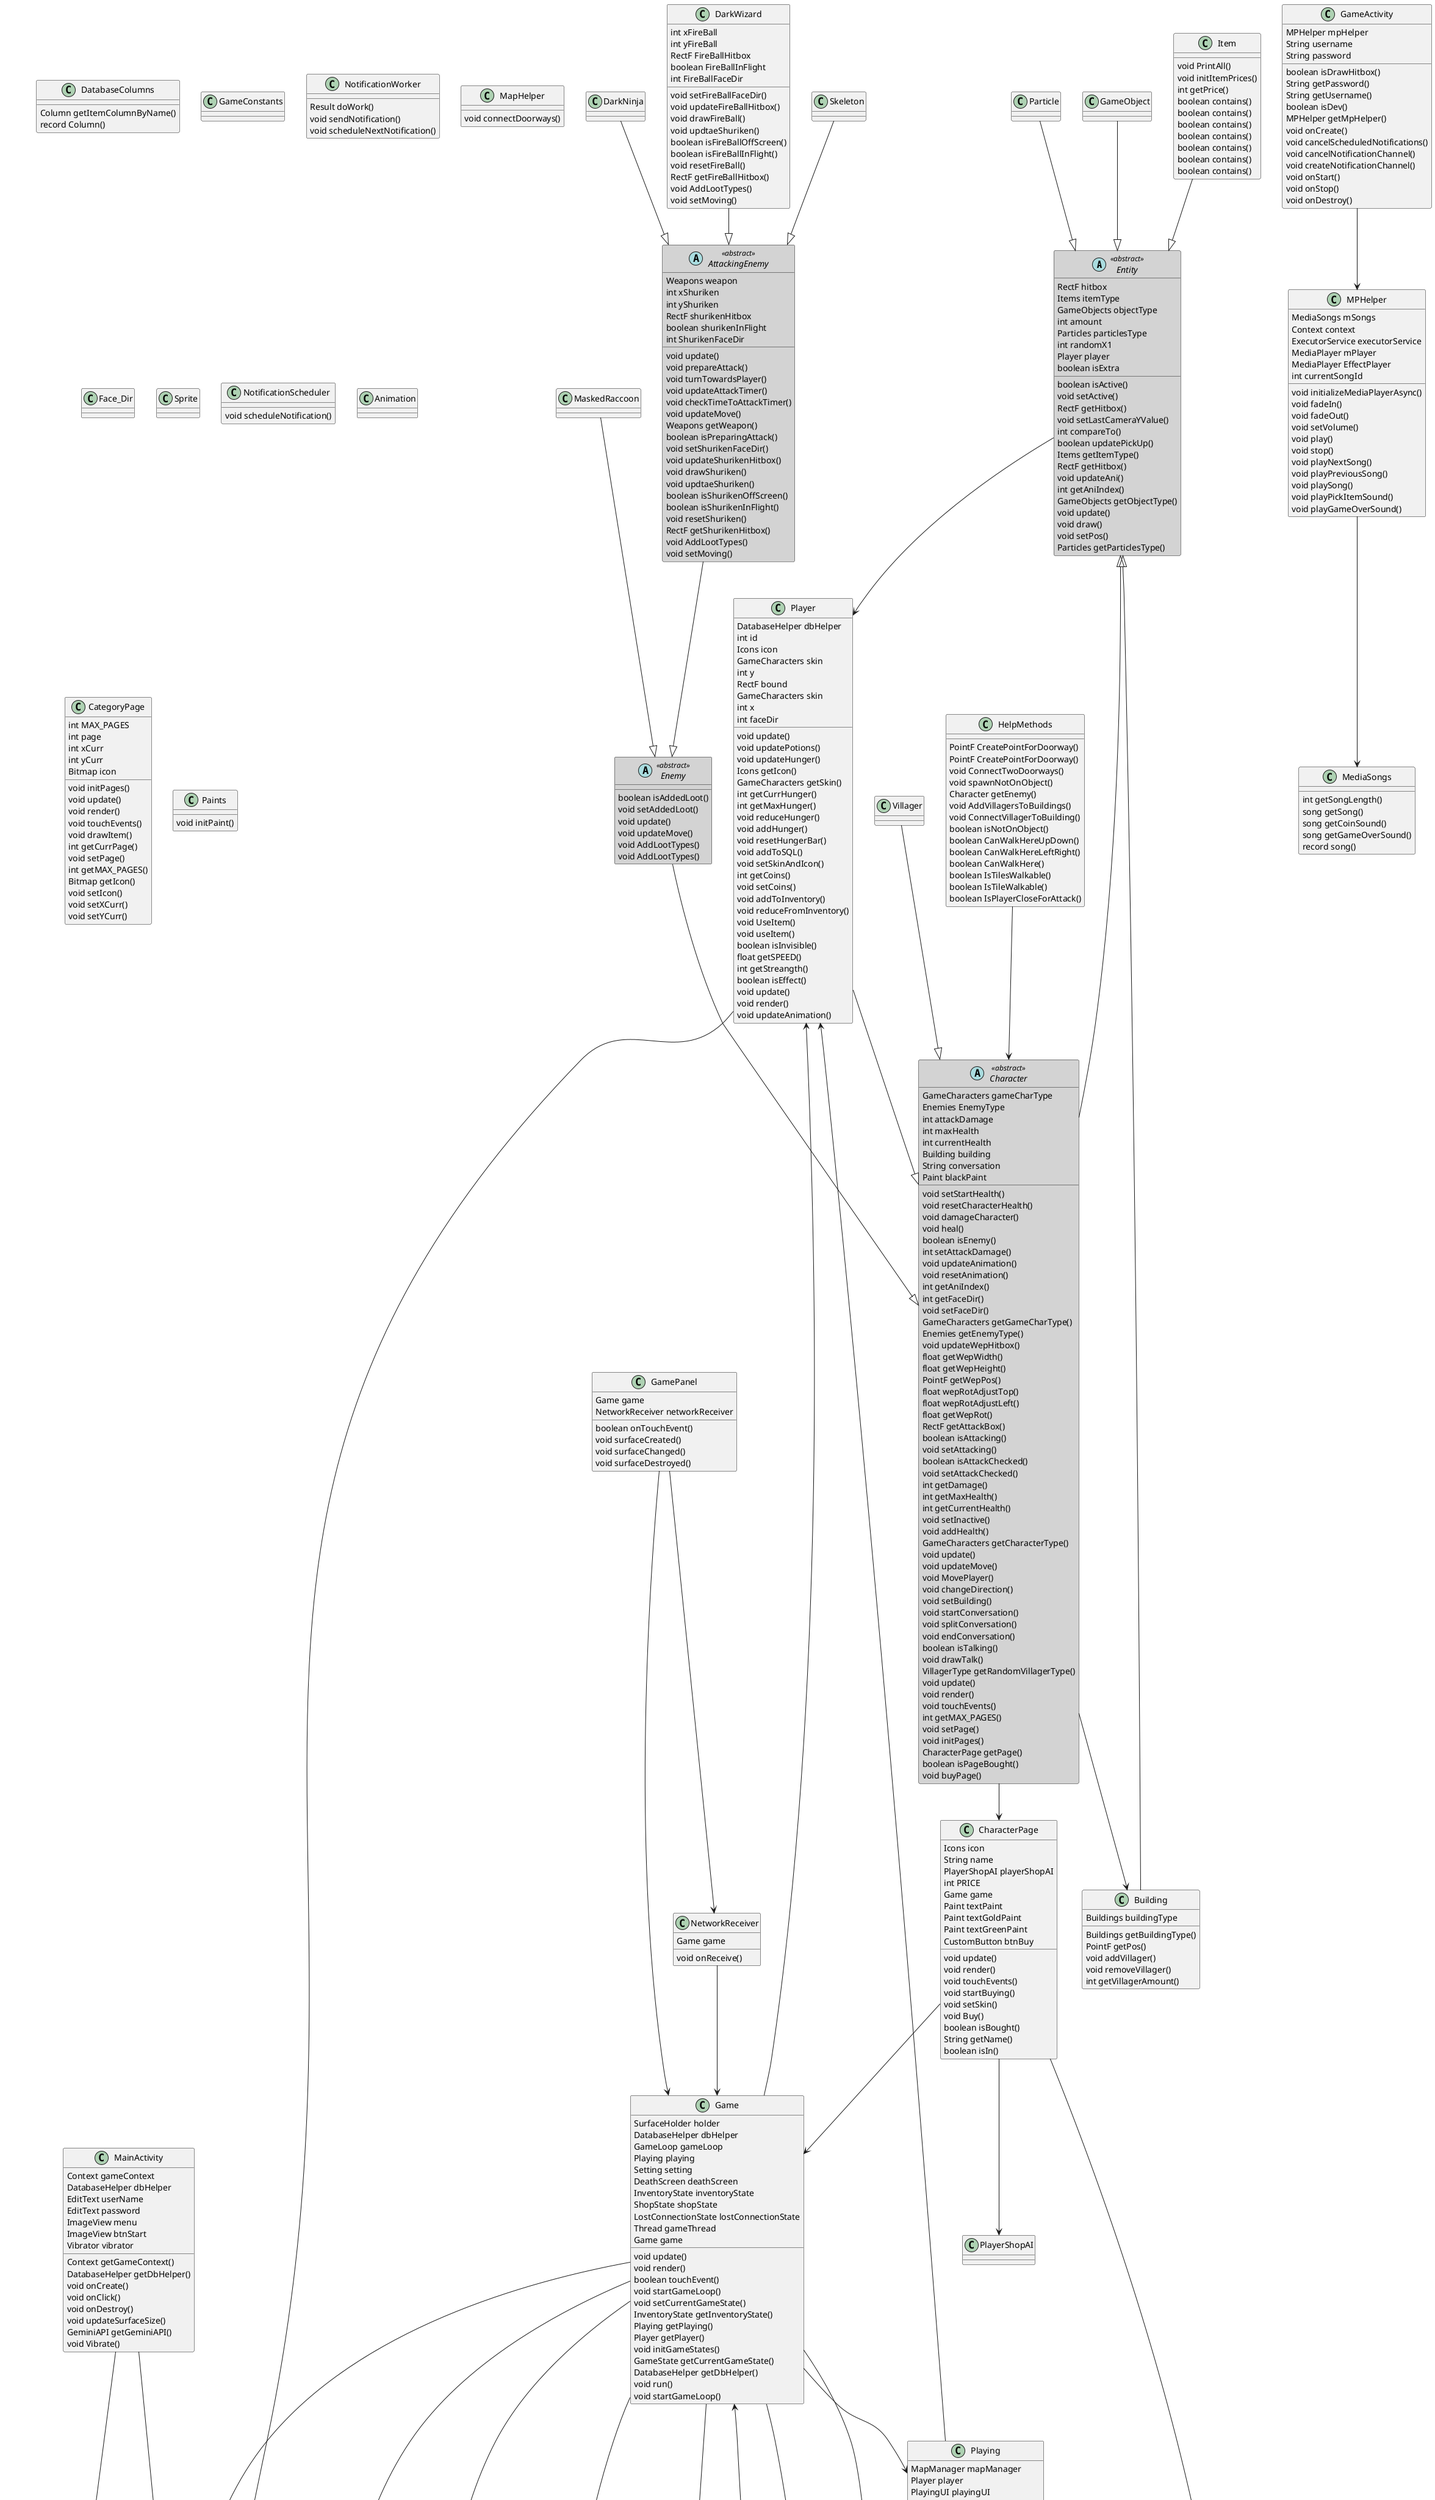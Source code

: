 @startuml
skinparam classAttributeIconSize 0
skinparam class {
  BackgroundColor<<interface>> LightBlue
  BackgroundColor<<abstract>> LightGray
}
abstract class Entity <<abstract>> {
  RectF hitbox
  Items itemType
  GameObjects objectType
  int amount
  Particles particlesType
  int randomX1
  Player player
  boolean isExtra
  boolean isActive()
  void setActive()
  RectF getHitbox()
  void setLastCameraYValue()
  int compareTo()
  boolean updatePickUp()
  Items getItemType()
  RectF getHitbox()
  void updateAni()
  int getAniIndex()
  GameObjects getObjectType()
  void update()
  void draw()
  void setPos()
  Particles getParticlesType()
}
class Doorway {
  GameMap gameMapLocatedIn
  Doorway doorwayConnectedTo
  PointF doorwayPoint
  void connectDoorway()
  Doorway getDoorwayConnectedTo()
  boolean isPlayerInsideDoorway()
  boolean isDoorwayActive()
  void setDoorwayActive()
  PointF getPosOfDoorway()
  GameMap getGameMapLocatedIn()
}
class DatabaseColumns {
  Column getItemColumnByName()
  record Column()
}
class DarkNinja {
}
class Particle {
}
class Item {
  void PrintAll()
  void initItemPrices()
  int getPrice()
  boolean contains()
  boolean contains()
  boolean contains()
  boolean contains()
  boolean contains()
  boolean contains()
  boolean contains()
}
class InventoryState {
  Paint BlackPaint
  InventorySloth lstItem
  void update()
  void render()
  void drawItem()
  void touchEvents()
  void moveItem()
}
class GameObject {
}
class GameActivity {
  MPHelper mpHelper
  String username
  String password
  boolean isDrawHitbox()
  String getPassword()
  String getUsername()
  boolean isDev()
  MPHelper getMpHelper()
  void onCreate()
  void cancelScheduledNotifications()
  void cancelNotificationChannel()
  void createNotificationChannel()
  void onStart()
  void onStop()
  void onDestroy()
}
abstract class Enemy <<abstract>> {
  boolean isAddedLoot()
  void setAddedLoot()
  void update()
  void updateMove()
  void AddLootTypes()
  void AddLootTypes()
}
class Villager {
}
class GameConstants {
}
class Player {
  DatabaseHelper dbHelper
  int id
  Icons icon
  GameCharacters skin
  int y
  RectF bound
  GameCharacters skin
  int x
  int faceDir
  void update()
  void updatePotions()
  void updateHunger()
  Icons getIcon()
  GameCharacters getSkin()
  int getCurrHunger()
  int getMaxHunger()
  void reduceHunger()
  void addHunger()
  void resetHungerBar()
  void addToSQL()
  void setSkinAndIcon()
  int getCoins()
  void setCoins()
  void addToInventory()
  void reduceFromInventory()
  void UseItem()
  void useItem()
  boolean isInvisible()
  float getSPEED()
  int getStreangth()
  boolean isEffect()
  void update()
  void render()
  void updateAnimation()
}
abstract class Character <<abstract>> {
  GameCharacters gameCharType
  Enemies EnemyType
  int attackDamage
  int maxHealth
  int currentHealth
  Building building
  String conversation
  Paint blackPaint
  void setStartHealth()
  void resetCharacterHealth()
  void damageCharacter()
  void heal()
  boolean isEnemy()
  int setAttackDamage()
  void updateAnimation()
  void resetAnimation()
  int getAniIndex()
  int getFaceDir()
  void setFaceDir()
  GameCharacters getGameCharType()
  Enemies getEnemyType()
  void updateWepHitbox()
  float getWepWidth()
  float getWepHeight()
  PointF getWepPos()
  float wepRotAdjustTop()
  float wepRotAdjustLeft()
  float getWepRot()
  RectF getAttackBox()
  boolean isAttacking()
  void setAttacking()
  boolean isAttackChecked()
  void setAttackChecked()
  int getDamage()
  int getMaxHealth()
  int getCurrentHealth()
  void setInactive()
  void addHealth()
  GameCharacters getCharacterType()
  void update()
  void updateMove()
  void MovePlayer()
  void changeDirection()
  void setBuilding()
  void startConversation()
  void splitConversation()
  void endConversation()
  boolean isTalking()
  void drawTalk()
  VillagerType getRandomVillagerType()
  void update()
  void render()
  void touchEvents()
  int getMAX_PAGES()
  void setPage()
  void initPages()
  CharacterPage getPage()
  boolean isPageBought()
  void buyPage()
}
abstract class BaseState <<abstract>> {
  Game game
  Paint Paint
  CustomButton btnSound
  CustomButton btnBack
  CustomButton btnGeminiActive
  CustomButton btnNext
  CustomButton btnPrev
  Paint BlackPaint
  Paint textPaint
  Paint paint
  ItemShop shopItemState
  CharacterShop shopCharactersState
  int maxPagesInThis
  Game getGame()
  boolean isIn()
  void update()
  void render()
  void touchEvents()
  void update()
  void render()
  void drawArrow()
  void drawSong()
  void drawButtons()
  void drawBackground()
  void touchEvents()
  void update()
  void render()
  void setPage()
  void drawBackground()
  int calculateCoinsLength()
  void drawArrow()
  void touchEvents()
  void initStates()
  void setIsBuying()
  void setState()
}
class Setting {
}
class LostConnectionState {
}
class PlayingUI {
}
class ItemHelper {
}
class Game {
  SurfaceHolder holder
  DatabaseHelper dbHelper
  GameLoop gameLoop
  Playing playing
  Setting setting
  DeathScreen deathScreen
  InventoryState inventoryState
  ShopState shopState
  LostConnectionState lostConnectionState
  Thread gameThread
  Game game
  void update()
  void render()
  boolean touchEvent()
  void startGameLoop()
  void setCurrentGameState()
  InventoryState getInventoryState()
  Playing getPlaying()
  Player getPlayer()
  void initGameStates()
  GameState getCurrentGameState()
  DatabaseHelper getDbHelper()
  void run()
  void startGameLoop()
}
class GameLoop {
}
class MaskedRaccoon {
}
class NotificationWorker {
  Result doWork()
  void sendNotification()
  void scheduleNextNotification()
}
class Building {
  Buildings buildingType
  Buildings getBuildingType()
  PointF getPos()
  void addVillager()
  void removeVillager()
  int getVillagerAmount()
}
class ItemShop {
  ShopState shopState
  ItemHelper itemHelper
  BuyPage buyPage
  ShopSloth currSS
  void addCategory()
  void InitCategorys()
  void update()
  void render()
  void touchEvents()
  void drawButtons()
  ShopSloth getCurrSS()
  ItemHelper getItemHelper()
  ShopState getShopState()
  void setPage()
  int getMAX_PAGES()
  void setCategory()
}
class GeminiAPI {
  String askGemini()
  void onResponse()
  void onFailure()
  void askGemini()
  void onFailure()
  void onResponse()
  void setIsShowText()
  boolean isShowText()
}
class Playing {
  MapManager mapManager
  Player player
  PlayingUI playingUI
  boolean movePlayer
  PointF lastTouchDiff
  boolean doorwayJustPassed
  boolean listOfEntitiesMade
  InventorySloth lastItem
  Paint circlePaint
  Playing playing
  CustomButton btnSetting
  CustomButton btnInventory
  CustomButton btnShop
  Paint BlackPaint
  boolean touchDown
  void calcStartCameraValues()
  void update()
  void updateDarkWizard()
  void updateDarkNinja()
  void generateEnemies()
  void updateVillager()
  boolean isNearTalk()
  void updateItems()
  void pickItem()
  boolean isNear()
  void updateMaskedRakoon()
  void updateSkeleton()
  void buildEntityList()
  void sortArray()
  void setCameraValues()
  void checkForDoorway()
  void setDoorwayJustPassed()
  void checkEnemyAttack()
  void checkDarkNinjaAttack()
  void checkSkeletonAttack()
  void checkPlayerDead()
  void checkPlayerAttack()
  void render()
  void drawVillager()
  void drawSortedEntities()
  void drawPlayer()
  void drawWeapon()
  void drawEnemyWeapon()
  void drawEnemy()
  void drawHealthBar()
  void updatePlayerMove()
  void setPlayerMoveTrue()
  void setPlayerMoveFalse()
  void touchEvents()
  void resetLastItem()
  Player getPlayer()
  PlayingUI getPlayingUI()
  void setGameStateToSettings()
  void setGameStateToInventory()
  void setGameStateToShop()
  void draw()
  void drawUI()
  void drawHungerBar()
  void drawItemBar()
  void drawItem()
  void drawButtons()
  void drawHealth()
  boolean isInsideRadius()
  boolean checkInsideAttackBtn()
  boolean checkInsideJoyStick()
  void touchEvents()
  void resetJoystickButton()
  boolean isIn()
}
class BuyPage {
  Paint BlackPaint
  Items item
  int amount
  int price
  ItemShop itemShop
  void update()
  void render()
  void touchEvents()
  void buyItems()
  void setNotBuying()
  boolean isInPage()
  void setToPage()
  void updatePrice()
}
class DarkWizard {
  int xFireBall
  int yFireBall
  RectF FireBallHitbox
  boolean FireBallInFlight
  int FireBallFaceDir
  void setFireBallFaceDir()
  void updateFireBallHitbox()
  void drawFireBall()
  void updtaeShuriken()
  boolean isFireBallOffScreen()
  boolean isFireBallInFlight()
  void resetFireBall()
  RectF getFireBallHitbox()
  void AddLootTypes()
  void setMoving()
}
class MapHelper {
  void connectDoorways()
}
class HelpMethods {
  PointF CreatePointForDoorway()
  PointF CreatePointForDoorway()
  void ConnectTwoDoorways()
  void spawnNotOnObject()
  Character getEnemy()
  void AddVillagersToBuildings()
  void ConnectVillagerToBuilding()
  boolean isNotOnObject()
  boolean CanWalkHereUpDown()
  boolean CanWalkHereLeftRight()
  boolean CanWalkHere()
  boolean IsTilesWalkable()
  boolean IsTileWalkable()
  boolean IsPlayerCloseForAttack()
}
class MainActivity {
  Context gameContext
  DatabaseHelper dbHelper
  EditText userName
  EditText password
  ImageView menu
  ImageView btnStart
  Vibrator vibrator
  Context getGameContext()
  DatabaseHelper getDbHelper()
  void onCreate()
  void onClick()
  void onDestroy()
  void updateSurfaceSize()
  GeminiAPI getGeminiAPI()
  void Vibrate()
}
abstract class AttackingEnemy <<abstract>> {
  Weapons weapon
  int xShuriken
  int yShuriken
  RectF shurikenHitbox
  boolean shurikenInFlight
  int ShurikenFaceDir
  void update()
  void prepareAttack()
  void turnTowardsPlayer()
  void updateAttackTimer()
  void checkTimeToAttackTimer()
  void updateMove()
  Weapons getWeapon()
  boolean isPreparingAttack()
  void setShurikenFaceDir()
  void updateShurikenHitbox()
  void drawShuriken()
  void updtaeShuriken()
  boolean isShurikenOffScreen()
  boolean isShurikenInFlight()
  void resetShuriken()
  RectF getShurikenHitbox()
  void AddLootTypes()
  void setMoving()
}
class GamePanel {
  Game game
  NetworkReceiver networkReceiver
  boolean onTouchEvent()
  void surfaceCreated()
  void surfaceChanged()
  void surfaceDestroyed()
}
class Face_Dir {
}
class CharacterPage {
  Icons icon
  String name
  PlayerShopAI playerShopAI
  int PRICE
  Game game
  Paint textPaint
  Paint textGoldPaint
  Paint textGreenPaint
  CustomButton btnBuy
  void update()
  void render()
  void touchEvents()
  void startBuying()
  void setSkin()
  void Buy()
  boolean isBought()
  String getName()
  boolean isIn()
}
class ShopSloth {
  ShopImages getSlothImage()
  int getSlothType()
  boolean hasItem()
}
class CustomButton {
  RectF hitbox
  boolean pushed
  RectF getHitbox()
  boolean isPushed()
  boolean isPushed()
  void setPushed()
  void unPush()
  void setPushed()
  int getPointerId()
}
class Skeleton {
}
class MapManager {
  GameMap currentMap
  Playing playing
  void setCameraValues()
  boolean canMoveHere()
  int getMaxWidthCurrentMap()
  int getMaxHeightCurrentMap()
  void drawItem()
  void drawObject()
  void drawBuilding()
  void drawTiles()
  Doorway isPlayerOnDoorway()
  void changeMap()
  GameMap getCurrentMap()
  void initTestMaps()
}
class MediaSongs {
  int getSongLength()
  song getSong()
  song getCoinSound()
  song getGameOverSound()
  record song()
}
class DeathScreen {
  CustomButton buttonReplay
  void render()
  void drawButtons()
  void drawBackground()
  void touchEvents()
  void update()
}
class Sprite {
}
class GameMap {
  Tiles tilesType
  int MAX_ENEMIES
  int getDrawableAmount()
  void addDoorway()
  Tiles getFloorType()
  int getSpriteID()
  int getArrayWidth()
  int getArrayHeight()
  int getMapWidth()
  int getMapHeight()
  int getMaxEnemies()
}
class PlayerShopAI {
}
class InventorySloth {
  Items item
  Items getItem()
  void setItem()
  int getAmount()
  void setAmount()
  GameImages getImage()
  int getX()
  int getY()
  boolean isIn()
  void addAmount()
  void reduceAmount()
}
class CharacterShop {
}
class NetworkReceiver {
  Game game
  void onReceive()
}
class DatabaseHelper {
  Context context
  SQLiteDatabase db
  void onCreate()
  void onUpgrade()
  int getUserId()
  String getColumnValueById()
  boolean isValidColumn()
  boolean updateIntColumn()
  boolean updateStringColumn()
  boolean isStringrColumn()
  boolean isIntegerColumn()
  void deleteTable()
  boolean registerUser()
  boolean loginUserByUsername()
  void showToast()
  void Log()
  void addIntColumn()
  void reduceIntColumn()
  void setInventory()
  void closeDatabase()
}
class NotificationScheduler {
  void scheduleNotification()
}
class Animation {
}
class MPHelper {
  MediaSongs mSongs
  Context context
  ExecutorService executorService
  MediaPlayer mPlayer
  MediaPlayer EffectPlayer
  int currentSongId
  void initializeMediaPlayerAsync()
  void fadeIn()
  void fadeOut()
  void setVolume()
  void play()
  void stop()
  void playNextSong()
  void playPreviousSong()
  void playSong()
  void playPickItemSound()
  void playGameOverSound()
}
class CategoryPage {
  int MAX_PAGES
  int page
  int xCurr
  int yCurr
  Bitmap icon
  void initPages()
  void update()
  void render()
  void touchEvents()
  void drawItem()
  int getCurrPage()
  void setPage()
  int getMAX_PAGES()
  Bitmap getIcon()
  void setIcon()
  void setXCurr()
  void setYCurr()
}
class Paints {
  void initPaint()
}
class ShopState {
}
Entity --> Player
Doorway --> GameMap
DarkNinja --|> AttackingEnemy
Particle --|> Entity
Item --|> Entity
InventoryState --|> BaseState
InventoryState --> InventorySloth
GameObject --|> Entity
GameActivity --> MPHelper
Enemy --|> Character
Villager --|> Character
Player --|> Character
Player --> DatabaseHelper
Character --|> Entity
Character --> Building
Character --> CharacterPage
BaseState --> ItemShop
BaseState --> CharacterShop
BaseState --> Game
BaseState --> CustomButton
Setting --|> BaseState
LostConnectionState --|> BaseState
Game --> DeathScreen
Game --> Player
Game --> Playing
Game --> Setting
Game --> LostConnectionState
Game --> InventoryState
Game --> DatabaseHelper
Game --> GameLoop
Game --> ShopState
MaskedRaccoon --|> Enemy
Building --|> Entity
ItemShop --|> BaseState
ItemShop --> ItemHelper
ItemShop --> BuyPage
ItemShop --> ShopSloth
ItemShop --> ShopState
Playing --|> BaseState
Playing --> PlayingUI
Playing --> Player
Playing --> CustomButton
Playing --> MapManager
Playing --> InventorySloth
BuyPage --> ItemShop
DarkWizard --|> AttackingEnemy
HelpMethods --> Character
MainActivity --> GeminiAPI
MainActivity --> DatabaseHelper
AttackingEnemy --|> Enemy
GamePanel --> NetworkReceiver
GamePanel --> Game
CharacterPage --> Game
CharacterPage --> PlayerShopAI
CharacterPage --> CustomButton
ShopSloth --|> InventorySloth
Skeleton --|> AttackingEnemy
MapManager --> Doorway
MapManager --> Playing
MapManager --> GameMap
DeathScreen --|> BaseState
DeathScreen --> CustomButton
InventorySloth --|> CustomButton
CharacterShop --|> BaseState
NetworkReceiver --> Game
MPHelper --> MediaSongs
ShopState --|> BaseState
@enduml
